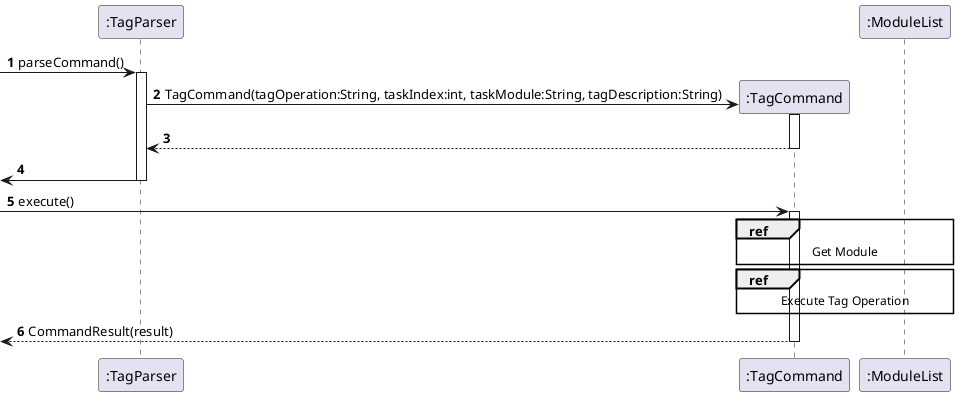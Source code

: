 @startuml
'https://plantuml.com/sequence-diagram

autonumber
skinparam shadowing false
participant ":TagParser" as TagParser
participant ":TagCommand" as TagCommand
participant ":ModuleList" as ModuleList

[->TagParser:parseCommand()
create TagCommand
activate TagParser
TagParser -> TagCommand: TagCommand(tagOperation:String, taskIndex:int, taskModule:String, tagDescription:String)
activate TagCommand
return
[<- TagParser
deactivate TagParser

[->TagCommand:execute()
activate TagCommand

ref over TagCommand, ModuleList: Get Module

ref over TagCommand, ModuleList: Execute Tag Operation
return CommandResult(result)
@enduml